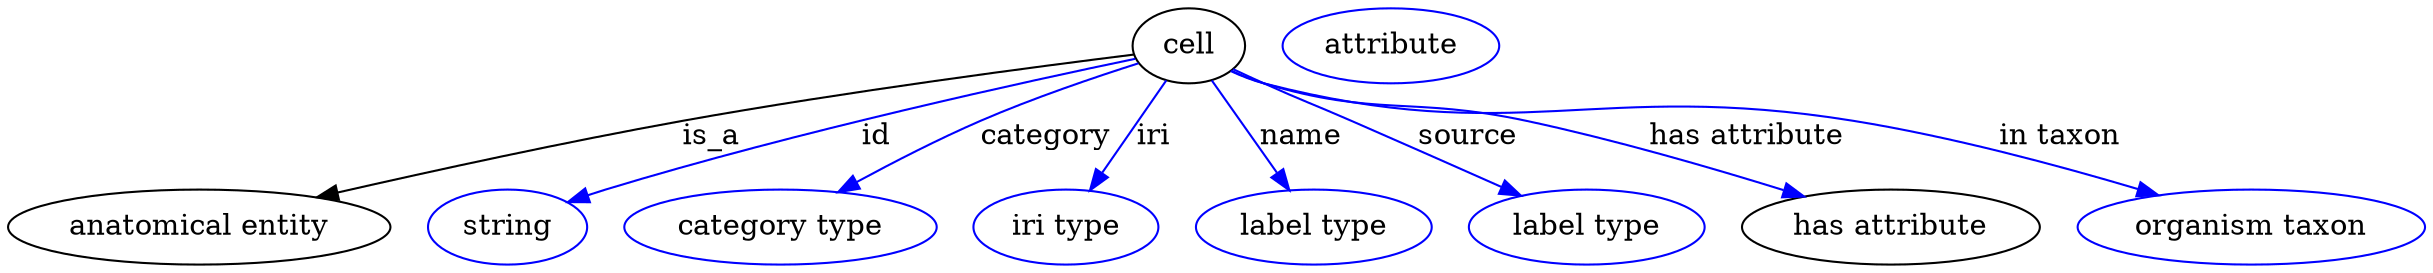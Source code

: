 digraph {
	graph [bb="0,0,942.79,123"];
	node [label="\N"];
	cell	 [height=0.5,
		label=cell,
		pos="463.14,105",
		width=0.75];
	"anatomical entity"	 [height=0.5,
		pos="72.144,18",
		width=2.004];
	cell -> "anatomical entity"	 [label=is_a,
		lp="274.14,61.5",
		pos="e,119.36,31.777 436.8,100.97 398.41,94.941 324.95,82.79 263.14,69 217.79,58.881 166.98,45.199 129.17,34.554"];
	id	 [color=blue,
		height=0.5,
		label=string,
		pos="193.14,18",
		width=0.84854];
	cell -> id	 [color=blue,
		label=id,
		lp="332.64,61.5",
		pos="e,217.04,29.37 437.6,98.515 394.76,87.38 305.99,63.182 233.14,36 230.92,35.169 228.64,34.273 226.35,33.34",
		style=solid];
	category	 [color=blue,
		height=0.5,
		label="category type",
		pos="300.14,18",
		width=1.6249];
	cell -> category	 [color=blue,
		label=category,
		lp="408.64,61.5",
		pos="e,325.77,34.364 440.3,95.238 424.58,88.331 403.34,78.621 385.14,69 368.1,59.989 349.7,49.099 334.39,39.7",
		style=solid];
	iri	 [color=blue,
		height=0.5,
		label="iri type",
		pos="413.14,18",
		width=1.011];
	cell -> iri	 [color=blue,
		label=iri,
		lp="447.64,61.5",
		pos="e,423.17,35.45 453.27,87.812 446.12,75.381 436.34,58.359 428.22,44.236",
		style=solid];
	name	 [color=blue,
		height=0.5,
		label="label type",
		pos="513.14,18",
		width=1.2638];
	cell -> name	 [color=blue,
		label=name,
		lp="506.64,61.5",
		pos="e,502.94,35.75 473.02,87.812 480.12,75.462 489.82,58.582 497.91,44.513",
		style=solid];
	source	 [color=blue,
		height=0.5,
		label="label type",
		pos="622.14,18",
		width=1.2638];
	cell -> source	 [color=blue,
		label=source,
		lp="571.14,61.5",
		pos="e,595.36,32.653 484.26,93.447 510.32,79.186 555.05,54.714 586.48,37.517",
		style=solid];
	"has attribute"	 [height=0.5,
		pos="739.14,18",
		width=1.4985];
	cell -> "has attribute"	 [color=blue,
		label="has attribute",
		lp="675.64,61.5",
		pos="e,704.19,31.838 484.05,93.343 488.9,90.981 494.11,88.703 499.14,87 539.43,73.36 552.07,80.044 593.14,69 627.7,59.709 665.85,46.268 \
694.49,35.517",
		style=solid];
	"in taxon"	 [color=blue,
		height=0.5,
		label="organism taxon",
		pos="877.14,18",
		width=1.8234];
	cell -> "in taxon"	 [color=blue,
		label="in taxon",
		lp="795.64,61.5",
		pos="e,838.65,32.585 483.54,93.132 488.5,90.72 493.9,88.474 499.14,87 591.04,61.194 619.46,87.279 713.14,69 752.93,61.237 796.7,47.338 \
829.01,36.009",
		style=solid];
	"organismal entity_has attribute"	 [color=blue,
		height=0.5,
		label=attribute,
		pos="548.14,105",
		width=1.1193];
}
